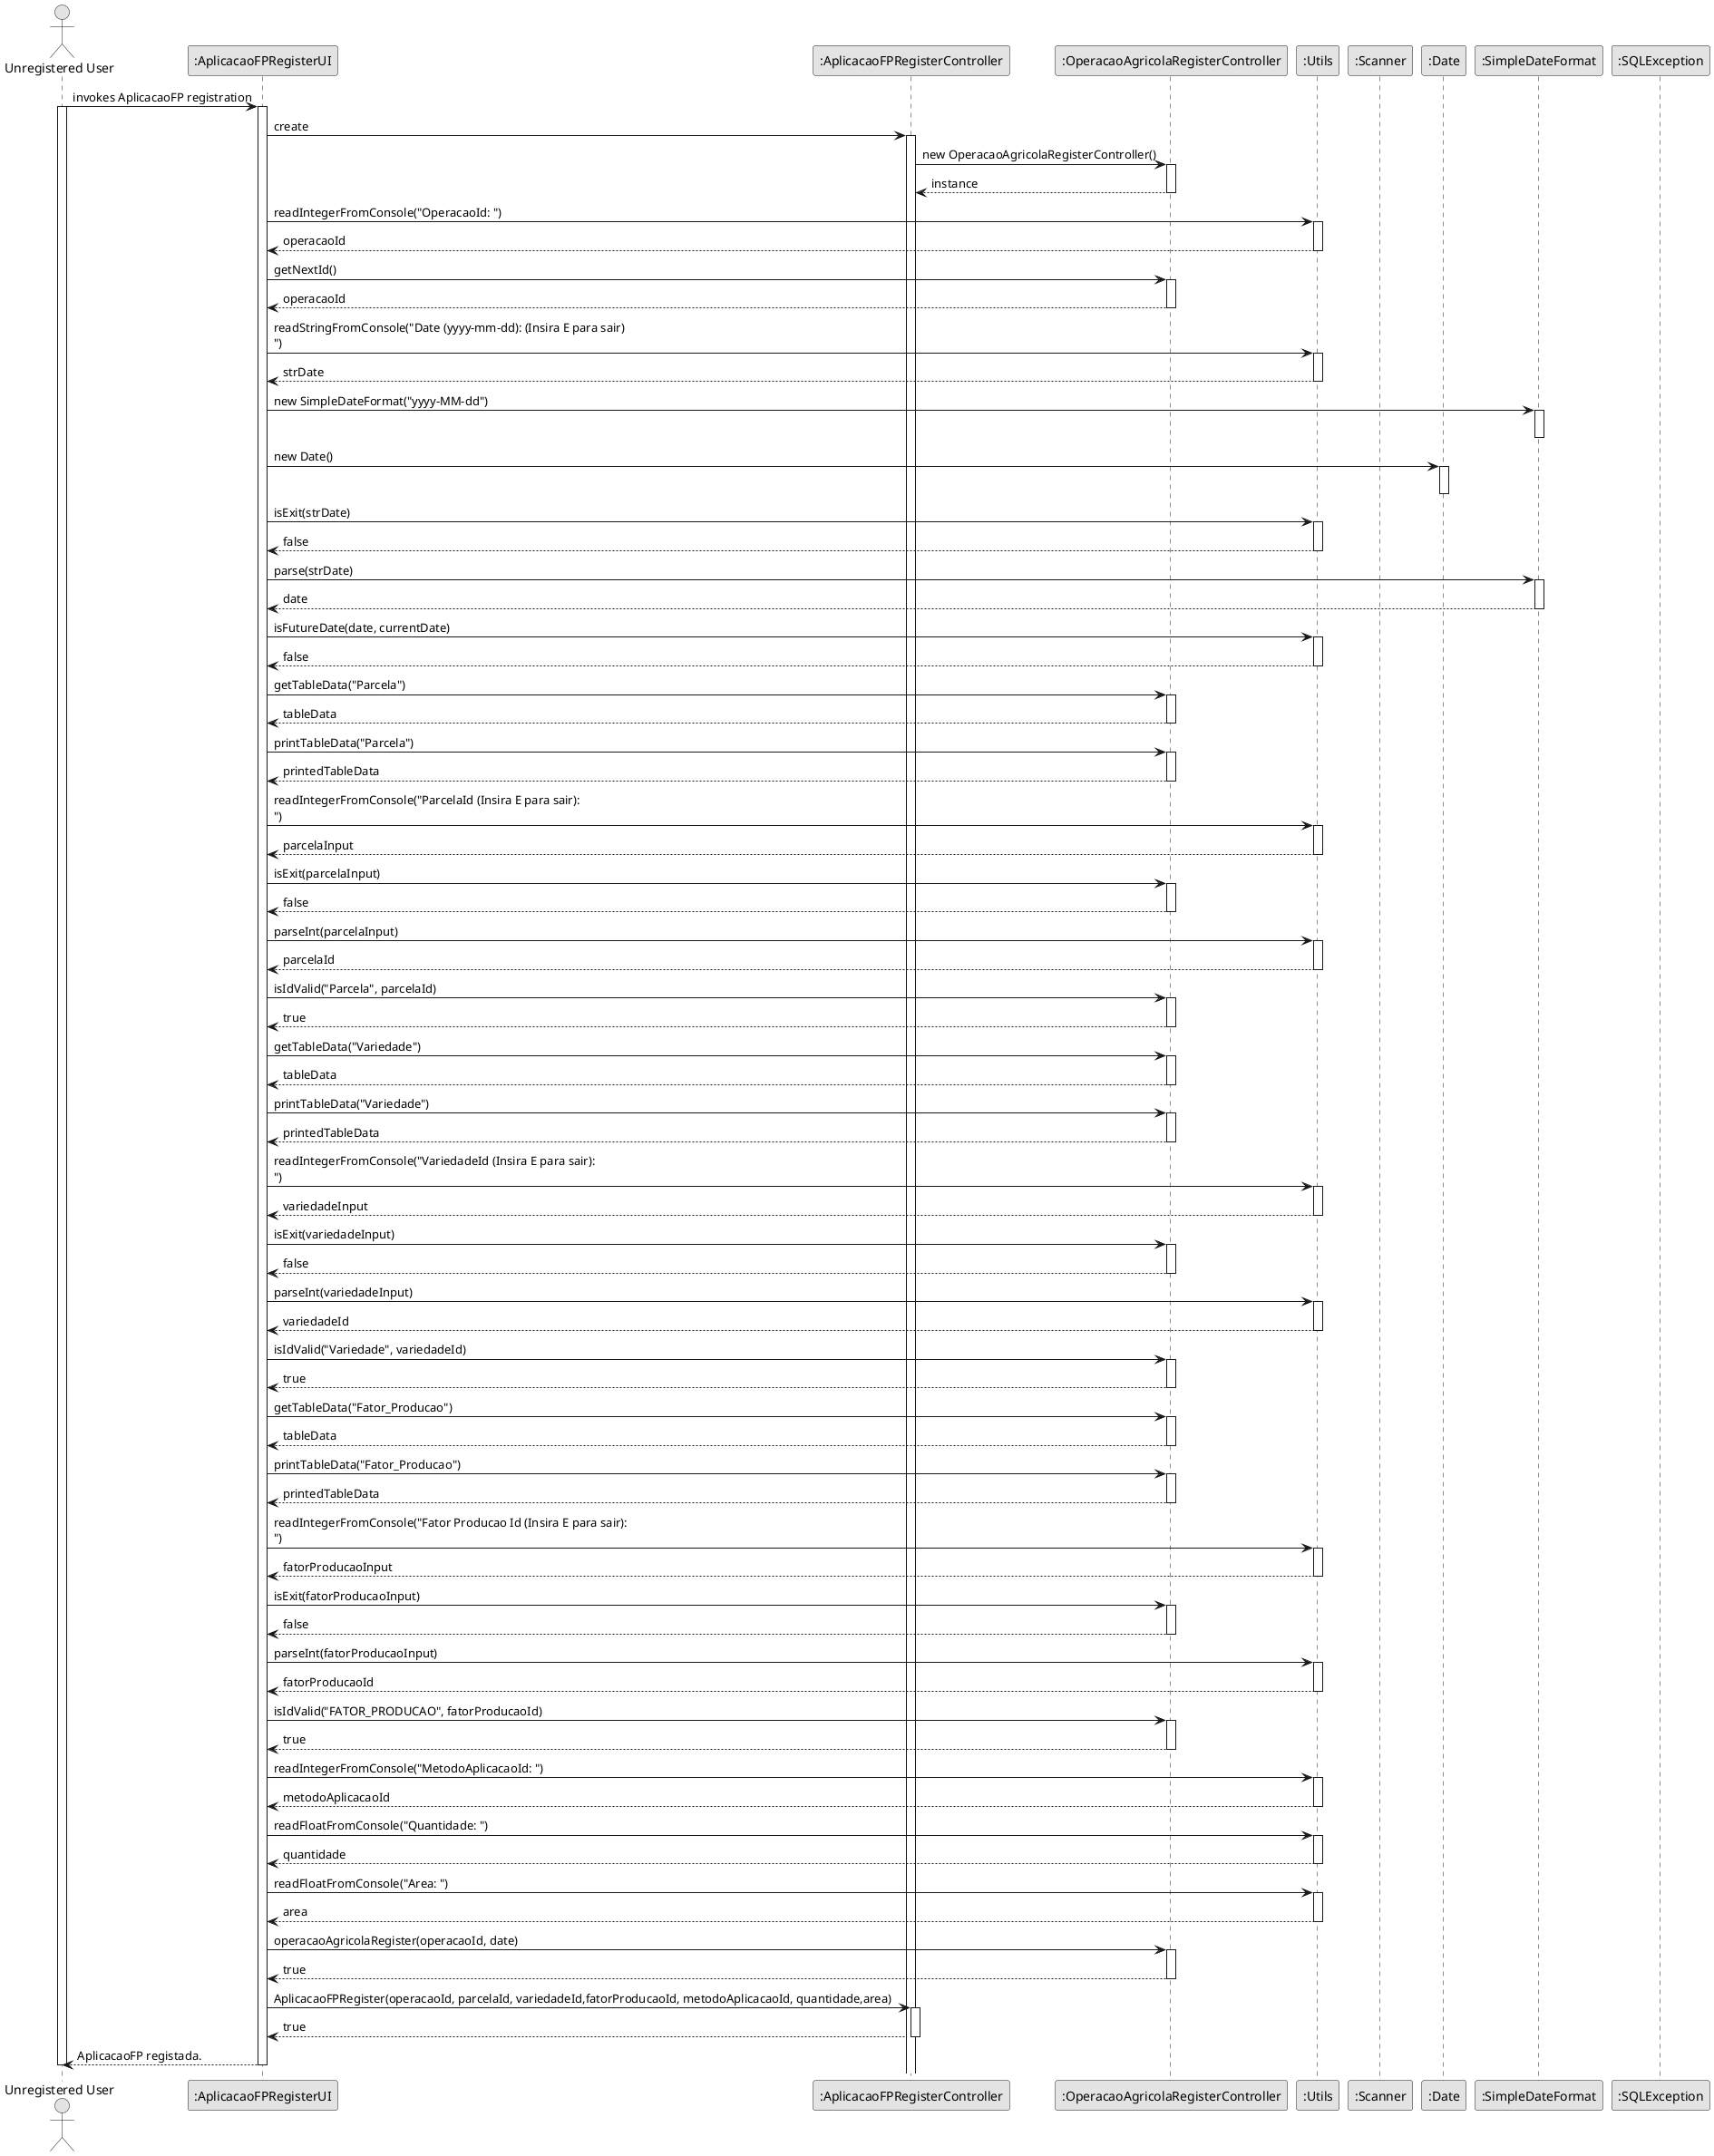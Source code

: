 @startuml
skinparam monochrome true
skinparam packageStyle rectangle
skinparam shadowing false

actor "Unregistered User" as User
participant ":AplicacaoFPRegisterUI" as UI
participant ":AplicacaoFPRegisterController" as CTRL
participant ":OperacaoAgricolaRegisterController" as OperacaoController
participant ":Utils" as Utils
participant ":Scanner" as Scanner
participant ":Date" as Date
participant ":SimpleDateFormat" as SimpleDateFormat
participant ":SQLException" as SQLException

User -> UI : invokes AplicacaoFP registration
activate User
activate UI
UI -> CTRL : create
activate CTRL
CTRL -> OperacaoController : new OperacaoAgricolaRegisterController()
activate OperacaoController
OperacaoController --> CTRL : instance
deactivate OperacaoController

UI -> Utils : readIntegerFromConsole("OperacaoId: ")
activate Utils
Utils --> UI : operacaoId
deactivate Utils

UI -> OperacaoController : getNextId()
activate OperacaoController
OperacaoController --> UI : operacaoId
deactivate OperacaoController

UI -> Utils : readStringFromConsole("Date (yyyy-mm-dd): (Insira E para sair) \n")
activate Utils
Utils --> UI : strDate
deactivate Utils

UI -> SimpleDateFormat : new SimpleDateFormat("yyyy-MM-dd")
activate SimpleDateFormat
deactivate SimpleDateFormat

UI -> Date : new Date()
activate Date
deactivate Date

UI -> Utils : isExit(strDate)
activate Utils
Utils --> UI : false
deactivate Utils

UI -> SimpleDateFormat : parse(strDate)
activate SimpleDateFormat
SimpleDateFormat --> UI : date
deactivate SimpleDateFormat

UI -> Utils : isFutureDate(date, currentDate)
activate Utils
Utils --> UI : false
deactivate Utils

UI -> OperacaoController : getTableData("Parcela")
activate OperacaoController
OperacaoController --> UI : tableData
deactivate OperacaoController

UI -> OperacaoController : printTableData("Parcela")
activate OperacaoController
OperacaoController --> UI : printedTableData
deactivate OperacaoController

UI -> Utils : readIntegerFromConsole("ParcelaId (Insira E para sair): \n")
activate Utils
Utils --> UI : parcelaInput
deactivate Utils

UI -> OperacaoController : isExit(parcelaInput)
activate OperacaoController
OperacaoController --> UI : false
deactivate OperacaoController

UI -> Utils : parseInt(parcelaInput)
activate Utils
Utils --> UI : parcelaId
deactivate Utils

UI -> OperacaoController : isIdValid("Parcela", parcelaId)
activate OperacaoController
OperacaoController --> UI : true
deactivate OperacaoController

UI -> OperacaoController : getTableData("Variedade")
activate OperacaoController
OperacaoController --> UI : tableData
deactivate OperacaoController

UI -> OperacaoController : printTableData("Variedade")
activate OperacaoController
OperacaoController --> UI : printedTableData
deactivate OperacaoController

UI -> Utils : readIntegerFromConsole("VariedadeId (Insira E para sair): \n")
activate Utils
Utils --> UI : variedadeInput
deactivate Utils

UI -> OperacaoController : isExit(variedadeInput)
activate OperacaoController
OperacaoController --> UI : false
deactivate OperacaoController

UI -> Utils : parseInt(variedadeInput)
activate Utils
Utils --> UI : variedadeId
deactivate Utils

UI -> OperacaoController : isIdValid("Variedade", variedadeId)
activate OperacaoController
OperacaoController --> UI : true
deactivate OperacaoController

UI -> OperacaoController : getTableData("Fator_Producao")
activate OperacaoController
OperacaoController --> UI : tableData
deactivate OperacaoController

UI -> OperacaoController : printTableData("Fator_Producao")
activate OperacaoController
OperacaoController --> UI : printedTableData
deactivate OperacaoController

UI -> Utils : readIntegerFromConsole("Fator Producao Id (Insira E para sair): \n")
activate Utils
Utils --> UI : fatorProducaoInput
deactivate Utils

UI -> OperacaoController : isExit(fatorProducaoInput)
activate OperacaoController
OperacaoController --> UI : false
deactivate OperacaoController

UI -> Utils : parseInt(fatorProducaoInput)
activate Utils
Utils --> UI : fatorProducaoId
deactivate Utils

UI -> OperacaoController : isIdValid("FATOR_PRODUCAO", fatorProducaoId)
activate OperacaoController
OperacaoController --> UI : true
deactivate OperacaoController


UI -> Utils : readIntegerFromConsole("MetodoAplicacaoId: ")
activate Utils
Utils --> UI : metodoAplicacaoId
deactivate Utils

UI -> Utils : readFloatFromConsole("Quantidade: ")
activate Utils
Utils --> UI : quantidade
deactivate Utils

UI -> Utils : readFloatFromConsole("Area: ")
activate Utils
Utils --> UI : area
deactivate Utils

UI -> OperacaoController : operacaoAgricolaRegister(operacaoId, date)
activate OperacaoController
OperacaoController --> UI : true
deactivate OperacaoController

UI -> CTRL : AplicacaoFPRegister(operacaoId, parcelaId, variedadeId,fatorProducaoId, metodoAplicacaoId, quantidade,area)
activate CTRL
CTRL --> UI : true
deactivate CTRL

UI --> User : AplicacaoFP registada.
deactivate UI
deactivate User

@enduml
